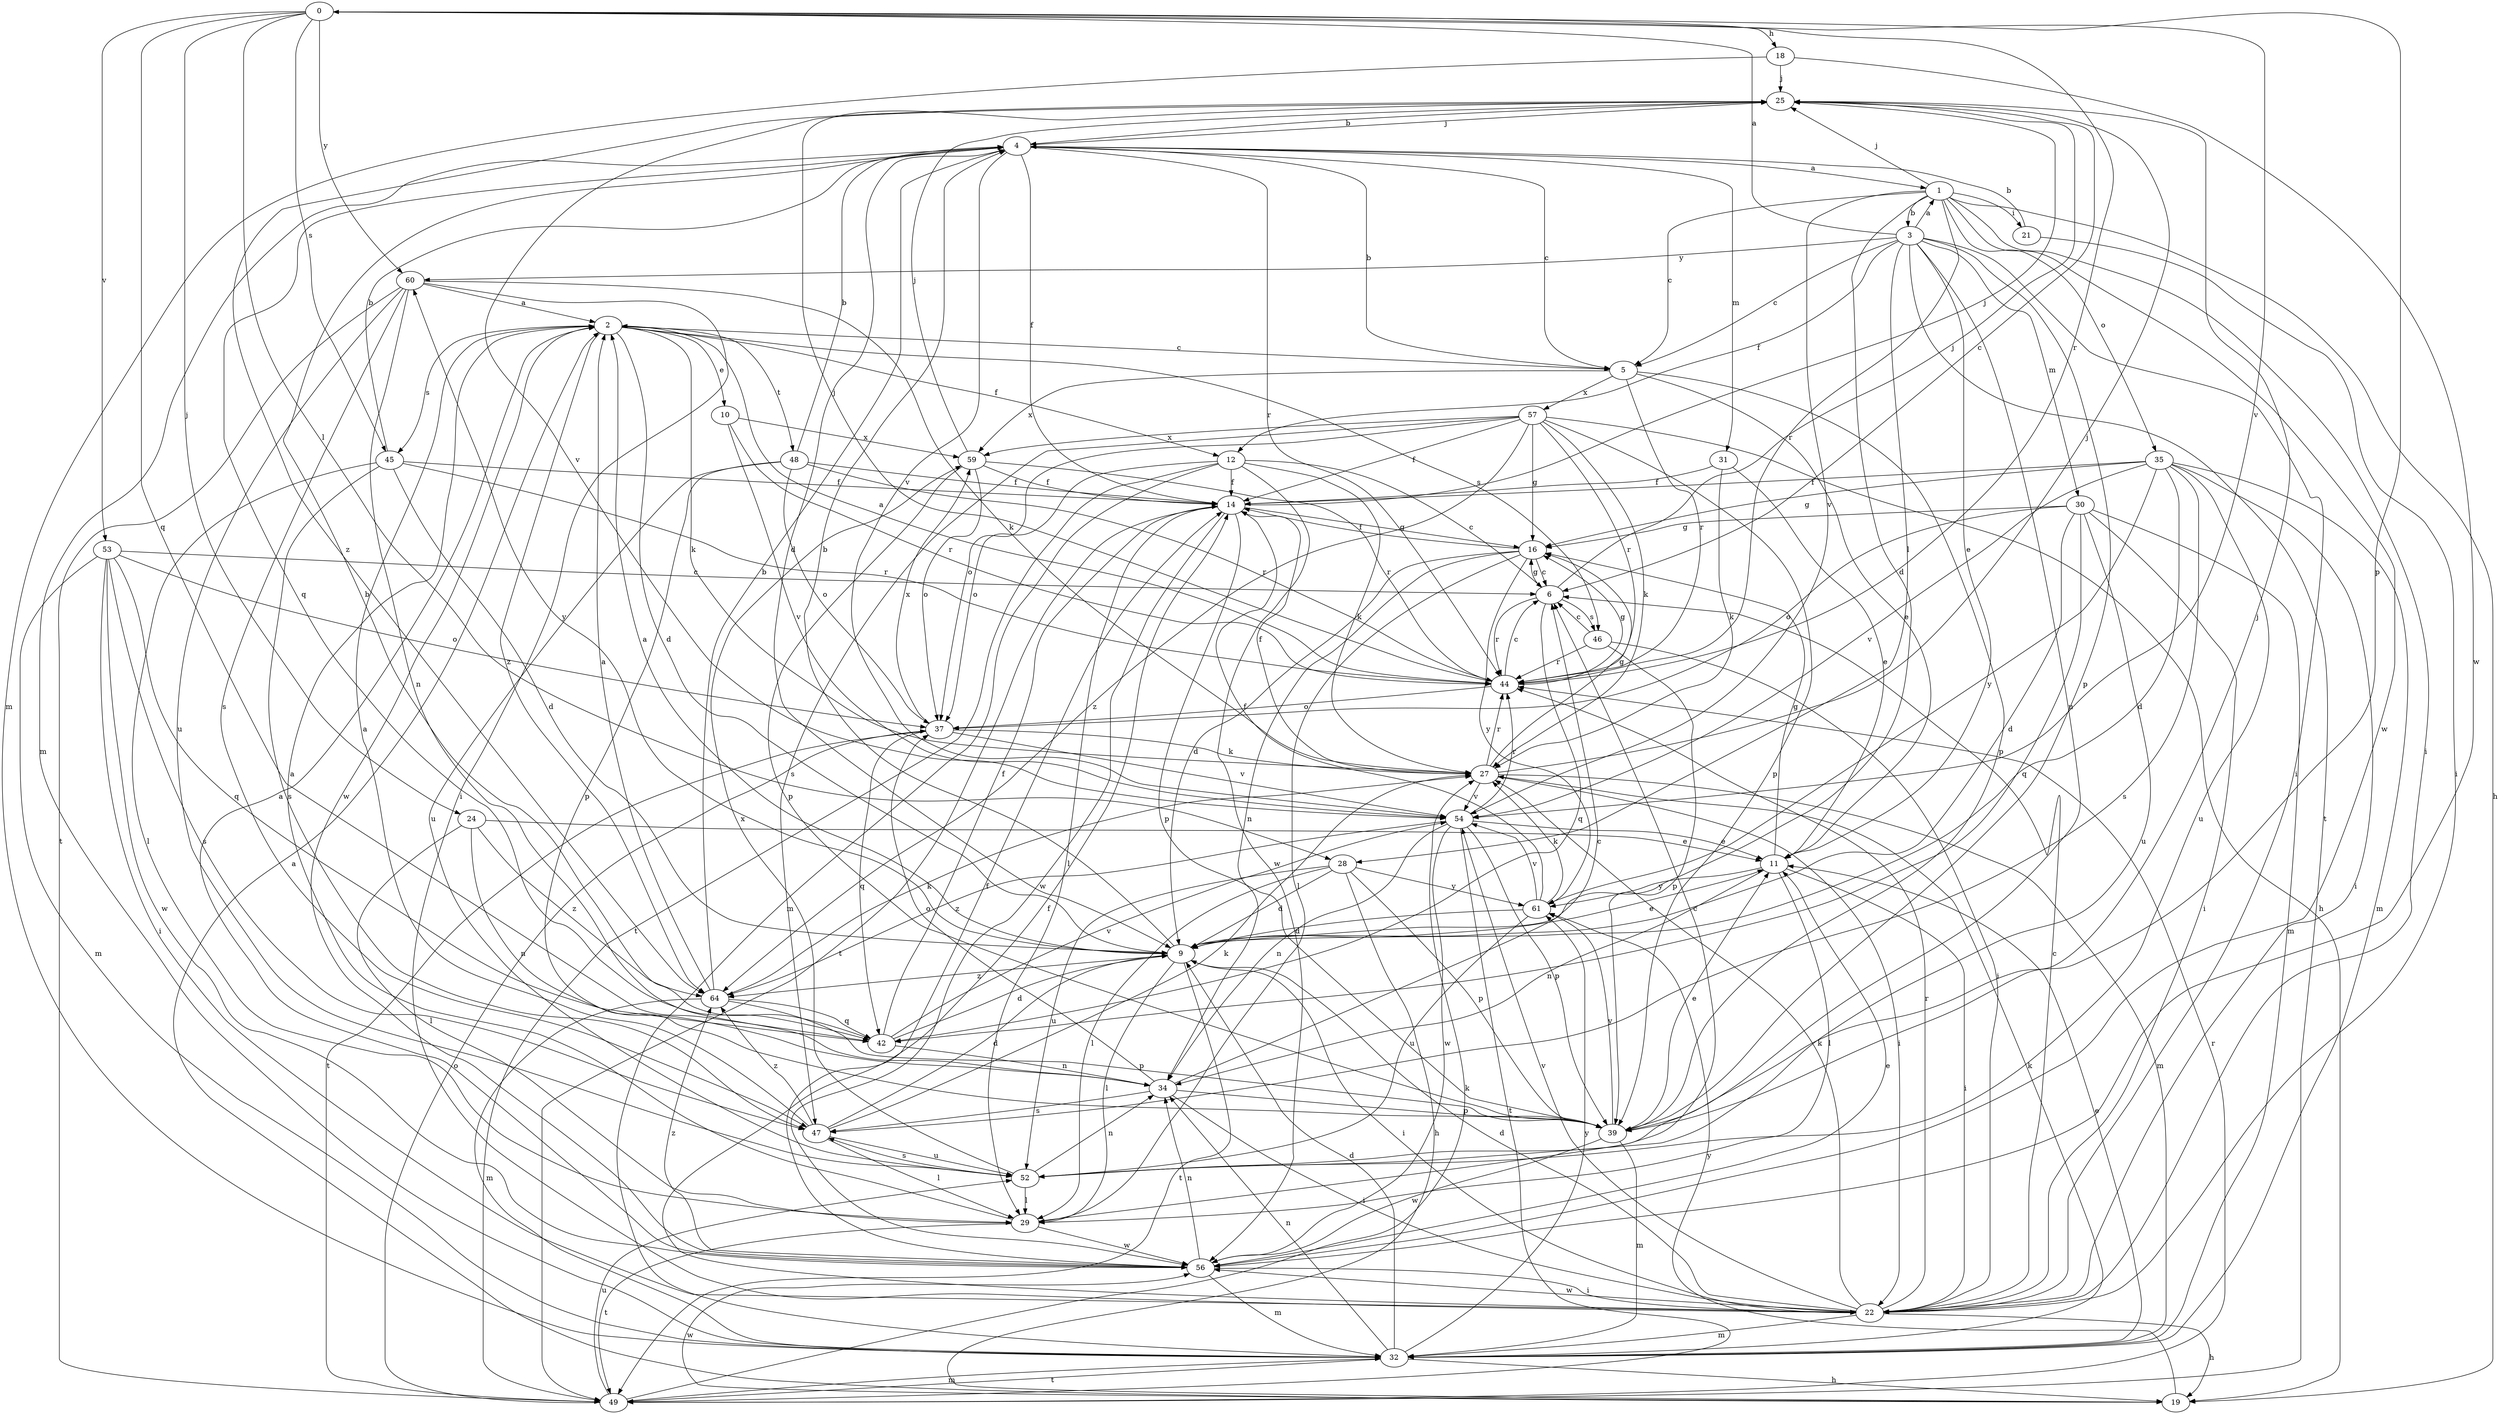 strict digraph  {
0;
1;
2;
3;
4;
5;
6;
9;
10;
11;
12;
14;
16;
18;
19;
21;
22;
24;
25;
27;
28;
29;
30;
31;
32;
34;
35;
37;
39;
42;
44;
45;
46;
47;
48;
49;
52;
53;
54;
56;
57;
59;
60;
61;
64;
0 -> 18  [label=h];
0 -> 24  [label=j];
0 -> 28  [label=l];
0 -> 39  [label=p];
0 -> 42  [label=q];
0 -> 44  [label=r];
0 -> 45  [label=s];
0 -> 53  [label=v];
0 -> 54  [label=v];
0 -> 60  [label=y];
1 -> 3  [label=b];
1 -> 5  [label=c];
1 -> 9  [label=d];
1 -> 19  [label=h];
1 -> 21  [label=i];
1 -> 22  [label=i];
1 -> 25  [label=j];
1 -> 35  [label=o];
1 -> 44  [label=r];
1 -> 54  [label=v];
1 -> 56  [label=w];
2 -> 5  [label=c];
2 -> 9  [label=d];
2 -> 10  [label=e];
2 -> 12  [label=f];
2 -> 27  [label=k];
2 -> 45  [label=s];
2 -> 46  [label=s];
2 -> 48  [label=t];
2 -> 56  [label=w];
2 -> 64  [label=z];
3 -> 0  [label=a];
3 -> 1  [label=a];
3 -> 5  [label=c];
3 -> 11  [label=e];
3 -> 12  [label=f];
3 -> 22  [label=i];
3 -> 28  [label=l];
3 -> 30  [label=m];
3 -> 39  [label=p];
3 -> 49  [label=t];
3 -> 52  [label=u];
3 -> 60  [label=y];
4 -> 1  [label=a];
4 -> 5  [label=c];
4 -> 9  [label=d];
4 -> 14  [label=f];
4 -> 25  [label=j];
4 -> 31  [label=m];
4 -> 32  [label=m];
4 -> 42  [label=q];
4 -> 44  [label=r];
4 -> 54  [label=v];
5 -> 4  [label=b];
5 -> 11  [label=e];
5 -> 39  [label=p];
5 -> 44  [label=r];
5 -> 57  [label=x];
5 -> 59  [label=x];
6 -> 16  [label=g];
6 -> 25  [label=j];
6 -> 42  [label=q];
6 -> 44  [label=r];
6 -> 46  [label=s];
9 -> 2  [label=a];
9 -> 4  [label=b];
9 -> 11  [label=e];
9 -> 22  [label=i];
9 -> 29  [label=l];
9 -> 49  [label=t];
9 -> 60  [label=y];
9 -> 64  [label=z];
10 -> 44  [label=r];
10 -> 54  [label=v];
10 -> 59  [label=x];
11 -> 16  [label=g];
11 -> 22  [label=i];
11 -> 29  [label=l];
11 -> 34  [label=n];
11 -> 61  [label=y];
12 -> 6  [label=c];
12 -> 14  [label=f];
12 -> 27  [label=k];
12 -> 32  [label=m];
12 -> 37  [label=o];
12 -> 49  [label=t];
12 -> 56  [label=w];
14 -> 16  [label=g];
14 -> 25  [label=j];
14 -> 29  [label=l];
14 -> 39  [label=p];
14 -> 49  [label=t];
14 -> 56  [label=w];
16 -> 6  [label=c];
16 -> 9  [label=d];
16 -> 14  [label=f];
16 -> 29  [label=l];
16 -> 34  [label=n];
16 -> 61  [label=y];
18 -> 25  [label=j];
18 -> 32  [label=m];
18 -> 56  [label=w];
19 -> 2  [label=a];
19 -> 56  [label=w];
19 -> 61  [label=y];
21 -> 4  [label=b];
21 -> 22  [label=i];
22 -> 6  [label=c];
22 -> 9  [label=d];
22 -> 14  [label=f];
22 -> 19  [label=h];
22 -> 27  [label=k];
22 -> 32  [label=m];
22 -> 44  [label=r];
22 -> 54  [label=v];
22 -> 56  [label=w];
24 -> 11  [label=e];
24 -> 29  [label=l];
24 -> 34  [label=n];
24 -> 64  [label=z];
25 -> 4  [label=b];
25 -> 6  [label=c];
25 -> 54  [label=v];
25 -> 64  [label=z];
27 -> 14  [label=f];
27 -> 16  [label=g];
27 -> 22  [label=i];
27 -> 25  [label=j];
27 -> 32  [label=m];
27 -> 44  [label=r];
27 -> 54  [label=v];
28 -> 9  [label=d];
28 -> 19  [label=h];
28 -> 29  [label=l];
28 -> 39  [label=p];
28 -> 52  [label=u];
28 -> 61  [label=y];
29 -> 2  [label=a];
29 -> 6  [label=c];
29 -> 49  [label=t];
29 -> 56  [label=w];
30 -> 9  [label=d];
30 -> 16  [label=g];
30 -> 22  [label=i];
30 -> 32  [label=m];
30 -> 37  [label=o];
30 -> 42  [label=q];
30 -> 52  [label=u];
31 -> 11  [label=e];
31 -> 14  [label=f];
31 -> 27  [label=k];
32 -> 9  [label=d];
32 -> 11  [label=e];
32 -> 19  [label=h];
32 -> 27  [label=k];
32 -> 34  [label=n];
32 -> 49  [label=t];
32 -> 61  [label=y];
34 -> 6  [label=c];
34 -> 22  [label=i];
34 -> 37  [label=o];
34 -> 39  [label=p];
34 -> 47  [label=s];
35 -> 9  [label=d];
35 -> 14  [label=f];
35 -> 16  [label=g];
35 -> 22  [label=i];
35 -> 32  [label=m];
35 -> 47  [label=s];
35 -> 52  [label=u];
35 -> 54  [label=v];
35 -> 61  [label=y];
37 -> 27  [label=k];
37 -> 42  [label=q];
37 -> 49  [label=t];
37 -> 54  [label=v];
37 -> 59  [label=x];
39 -> 11  [label=e];
39 -> 25  [label=j];
39 -> 32  [label=m];
39 -> 56  [label=w];
39 -> 61  [label=y];
42 -> 4  [label=b];
42 -> 9  [label=d];
42 -> 14  [label=f];
42 -> 34  [label=n];
42 -> 54  [label=v];
44 -> 2  [label=a];
44 -> 6  [label=c];
44 -> 16  [label=g];
44 -> 25  [label=j];
44 -> 37  [label=o];
45 -> 4  [label=b];
45 -> 9  [label=d];
45 -> 14  [label=f];
45 -> 29  [label=l];
45 -> 44  [label=r];
45 -> 47  [label=s];
46 -> 6  [label=c];
46 -> 22  [label=i];
46 -> 39  [label=p];
46 -> 44  [label=r];
47 -> 2  [label=a];
47 -> 9  [label=d];
47 -> 27  [label=k];
47 -> 29  [label=l];
47 -> 52  [label=u];
47 -> 64  [label=z];
48 -> 4  [label=b];
48 -> 14  [label=f];
48 -> 37  [label=o];
48 -> 39  [label=p];
48 -> 44  [label=r];
48 -> 52  [label=u];
49 -> 27  [label=k];
49 -> 32  [label=m];
49 -> 37  [label=o];
49 -> 44  [label=r];
49 -> 52  [label=u];
52 -> 29  [label=l];
52 -> 34  [label=n];
52 -> 47  [label=s];
52 -> 59  [label=x];
53 -> 6  [label=c];
53 -> 22  [label=i];
53 -> 32  [label=m];
53 -> 37  [label=o];
53 -> 42  [label=q];
53 -> 47  [label=s];
53 -> 56  [label=w];
54 -> 11  [label=e];
54 -> 34  [label=n];
54 -> 39  [label=p];
54 -> 44  [label=r];
54 -> 49  [label=t];
54 -> 56  [label=w];
54 -> 64  [label=z];
56 -> 2  [label=a];
56 -> 11  [label=e];
56 -> 14  [label=f];
56 -> 22  [label=i];
56 -> 32  [label=m];
56 -> 34  [label=n];
56 -> 64  [label=z];
57 -> 14  [label=f];
57 -> 16  [label=g];
57 -> 19  [label=h];
57 -> 27  [label=k];
57 -> 37  [label=o];
57 -> 39  [label=p];
57 -> 44  [label=r];
57 -> 47  [label=s];
57 -> 59  [label=x];
57 -> 64  [label=z];
59 -> 14  [label=f];
59 -> 25  [label=j];
59 -> 37  [label=o];
59 -> 39  [label=p];
59 -> 44  [label=r];
60 -> 2  [label=a];
60 -> 22  [label=i];
60 -> 27  [label=k];
60 -> 34  [label=n];
60 -> 47  [label=s];
60 -> 49  [label=t];
60 -> 52  [label=u];
61 -> 9  [label=d];
61 -> 14  [label=f];
61 -> 27  [label=k];
61 -> 52  [label=u];
61 -> 54  [label=v];
64 -> 2  [label=a];
64 -> 4  [label=b];
64 -> 27  [label=k];
64 -> 32  [label=m];
64 -> 39  [label=p];
64 -> 42  [label=q];
}
